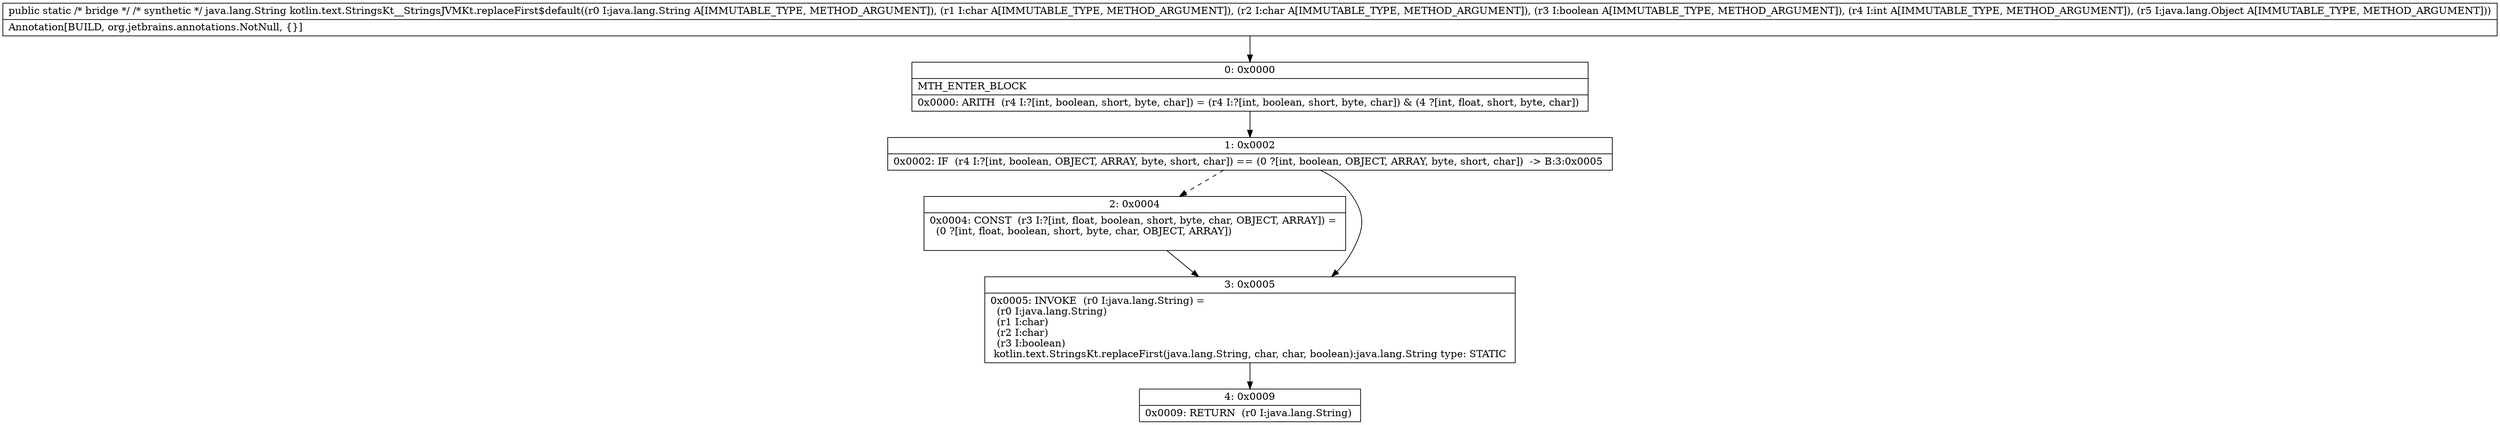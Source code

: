 digraph "CFG forkotlin.text.StringsKt__StringsJVMKt.replaceFirst$default(Ljava\/lang\/String;CCZILjava\/lang\/Object;)Ljava\/lang\/String;" {
Node_0 [shape=record,label="{0\:\ 0x0000|MTH_ENTER_BLOCK\l|0x0000: ARITH  (r4 I:?[int, boolean, short, byte, char]) = (r4 I:?[int, boolean, short, byte, char]) & (4 ?[int, float, short, byte, char]) \l}"];
Node_1 [shape=record,label="{1\:\ 0x0002|0x0002: IF  (r4 I:?[int, boolean, OBJECT, ARRAY, byte, short, char]) == (0 ?[int, boolean, OBJECT, ARRAY, byte, short, char])  \-\> B:3:0x0005 \l}"];
Node_2 [shape=record,label="{2\:\ 0x0004|0x0004: CONST  (r3 I:?[int, float, boolean, short, byte, char, OBJECT, ARRAY]) = \l  (0 ?[int, float, boolean, short, byte, char, OBJECT, ARRAY])\l \l}"];
Node_3 [shape=record,label="{3\:\ 0x0005|0x0005: INVOKE  (r0 I:java.lang.String) = \l  (r0 I:java.lang.String)\l  (r1 I:char)\l  (r2 I:char)\l  (r3 I:boolean)\l kotlin.text.StringsKt.replaceFirst(java.lang.String, char, char, boolean):java.lang.String type: STATIC \l}"];
Node_4 [shape=record,label="{4\:\ 0x0009|0x0009: RETURN  (r0 I:java.lang.String) \l}"];
MethodNode[shape=record,label="{public static \/* bridge *\/ \/* synthetic *\/ java.lang.String kotlin.text.StringsKt__StringsJVMKt.replaceFirst$default((r0 I:java.lang.String A[IMMUTABLE_TYPE, METHOD_ARGUMENT]), (r1 I:char A[IMMUTABLE_TYPE, METHOD_ARGUMENT]), (r2 I:char A[IMMUTABLE_TYPE, METHOD_ARGUMENT]), (r3 I:boolean A[IMMUTABLE_TYPE, METHOD_ARGUMENT]), (r4 I:int A[IMMUTABLE_TYPE, METHOD_ARGUMENT]), (r5 I:java.lang.Object A[IMMUTABLE_TYPE, METHOD_ARGUMENT]))  | Annotation[BUILD, org.jetbrains.annotations.NotNull, \{\}]\l}"];
MethodNode -> Node_0;
Node_0 -> Node_1;
Node_1 -> Node_2[style=dashed];
Node_1 -> Node_3;
Node_2 -> Node_3;
Node_3 -> Node_4;
}

